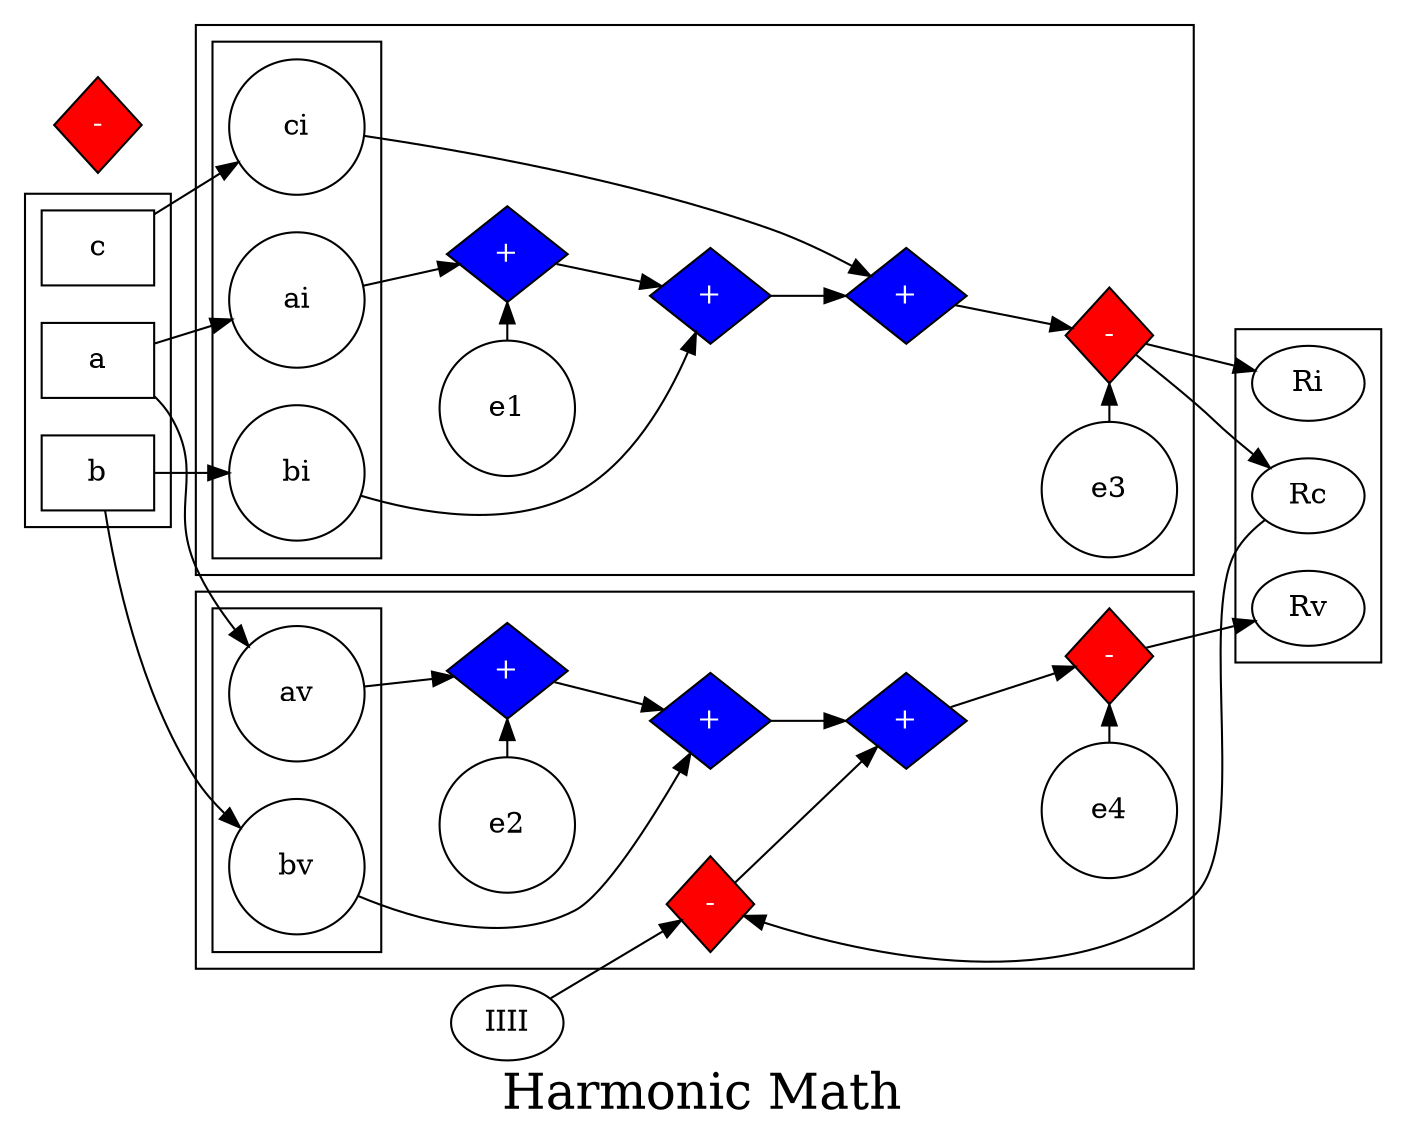 ##Command to produce the output: "dot -Tpng thisfile > thisfile.png"

digraph HeterodyneAdder {
    graph [fontsize=15 splines=true overlap=false rankdir = "LR"];

    subgraph cluster_inputs {
        rank=same;
        node [shape=box];  a;b;c;
    }

    {node [shape=diamond,style=filled,fontcolor=white,fillcolor=blue,label="+",height=.3,width=.3];
        add01; add02; add03; add04; add05; add06;}
    {node [shape=diamond,style=filled,fontcolor=white,fillcolor=red,label="-",height=.3,width=.3];
        sub01; sub02; sub03; sub04;}
    {node [shape=circle fixedsize=true width=0.9 labeli="e"];e1;e2;e3;e4;}
    /*
    ** Build the I-adder
    */
    subgraph cluster_add_Is {
        subgraph cluster_chewed_Is {
            rank=same;
            node [shape=circle fixedsize=true width=0.9]; ai;bi;ci;
        }
        {rank=same; e1 -> add01;}
        ai -> add01 -> add03;
                 bi -> add03 -> add05 -> sub01;
                          ci -> add05;
        {rank=same; e3 -> sub01;}
    }
    /*
    ** Feed the input into it
    */

    a->ai;
    b->bi;
    c->ci;

    /*
    ** Build the V adder
    */
    subgraph cluster_add_Vs {
        subgraph cluster_chewed_Vs {
            rank=same;
            node [shape=circle fixedsize=true width=0.9]; av;bv;
        }
        {rank=same; e2 -> add02;}
        av -> add02 -> add04 -> add06 -> sub03;
                 bv -> add04;
        {rank=same; e4 -> sub03;}
        sub02->add06;
    }
    /*
    ** Feed the inputs into it
    */
    a->av;
    b->bv;
    /* Where does IIII come from? */
    IIII->sub02;

    /*
    ** Group the output
    */
    subgraph cluster_results {
        rank=same;
        Ri; Rv; Rc;
    }
    /*
    ** Extract the results into the output
    */
    sub01->Ri;
    sub01->Rc;
    sub03->Rv;
    Rc->sub02;

    overlap=false
    label="Harmonic Math"
    fontsize=24;
}
